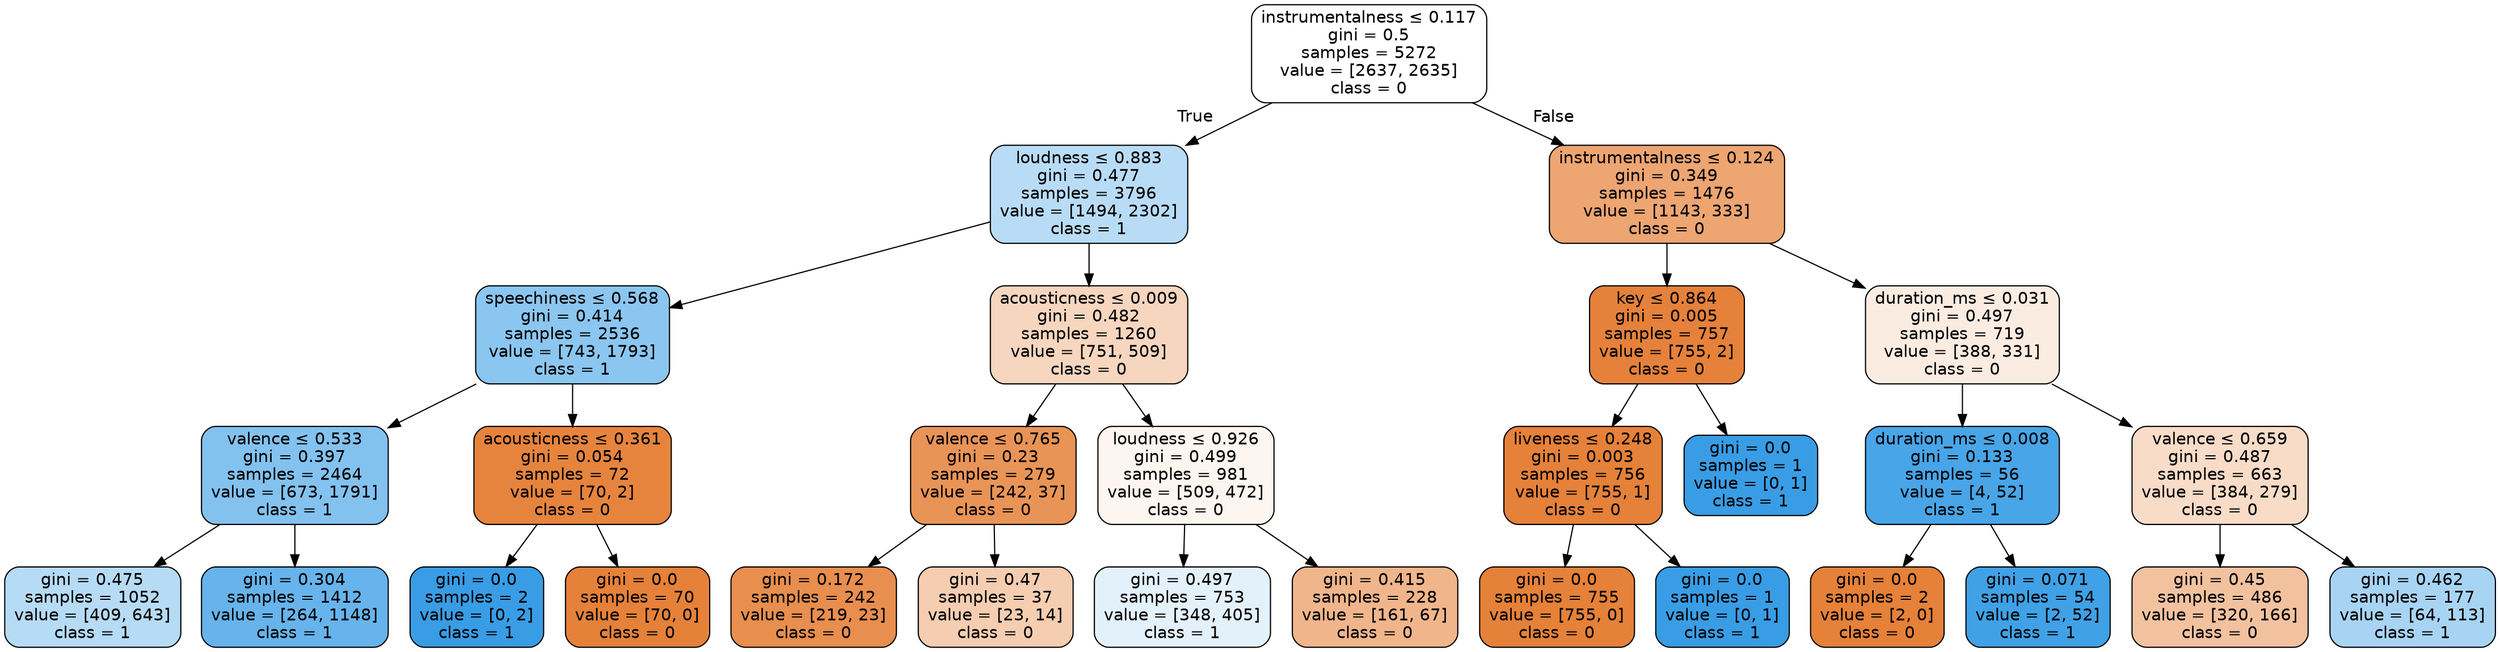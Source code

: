 digraph Tree {
node [shape=box, style="filled, rounded", color="black", fontname=helvetica] ;
edge [fontname=helvetica] ;
0 [label=<instrumentalness &le; 0.117<br/>gini = 0.5<br/>samples = 5272<br/>value = [2637, 2635]<br/>class = 0>, fillcolor="#e5813900"] ;
1 [label=<loudness &le; 0.883<br/>gini = 0.477<br/>samples = 3796<br/>value = [1494, 2302]<br/>class = 1>, fillcolor="#399de55a"] ;
0 -> 1 [labeldistance=2.5, labelangle=45, headlabel="True"] ;
2 [label=<speechiness &le; 0.568<br/>gini = 0.414<br/>samples = 2536<br/>value = [743, 1793]<br/>class = 1>, fillcolor="#399de595"] ;
1 -> 2 ;
3 [label=<valence &le; 0.533<br/>gini = 0.397<br/>samples = 2464<br/>value = [673, 1791]<br/>class = 1>, fillcolor="#399de59f"] ;
2 -> 3 ;
4 [label=<gini = 0.475<br/>samples = 1052<br/>value = [409, 643]<br/>class = 1>, fillcolor="#399de55d"] ;
3 -> 4 ;
5 [label=<gini = 0.304<br/>samples = 1412<br/>value = [264, 1148]<br/>class = 1>, fillcolor="#399de5c4"] ;
3 -> 5 ;
6 [label=<acousticness &le; 0.361<br/>gini = 0.054<br/>samples = 72<br/>value = [70, 2]<br/>class = 0>, fillcolor="#e58139f8"] ;
2 -> 6 ;
7 [label=<gini = 0.0<br/>samples = 2<br/>value = [0, 2]<br/>class = 1>, fillcolor="#399de5ff"] ;
6 -> 7 ;
8 [label=<gini = 0.0<br/>samples = 70<br/>value = [70, 0]<br/>class = 0>, fillcolor="#e58139ff"] ;
6 -> 8 ;
9 [label=<acousticness &le; 0.009<br/>gini = 0.482<br/>samples = 1260<br/>value = [751, 509]<br/>class = 0>, fillcolor="#e5813952"] ;
1 -> 9 ;
10 [label=<valence &le; 0.765<br/>gini = 0.23<br/>samples = 279<br/>value = [242, 37]<br/>class = 0>, fillcolor="#e58139d8"] ;
9 -> 10 ;
11 [label=<gini = 0.172<br/>samples = 242<br/>value = [219, 23]<br/>class = 0>, fillcolor="#e58139e4"] ;
10 -> 11 ;
12 [label=<gini = 0.47<br/>samples = 37<br/>value = [23, 14]<br/>class = 0>, fillcolor="#e5813964"] ;
10 -> 12 ;
13 [label=<loudness &le; 0.926<br/>gini = 0.499<br/>samples = 981<br/>value = [509, 472]<br/>class = 0>, fillcolor="#e5813913"] ;
9 -> 13 ;
14 [label=<gini = 0.497<br/>samples = 753<br/>value = [348, 405]<br/>class = 1>, fillcolor="#399de524"] ;
13 -> 14 ;
15 [label=<gini = 0.415<br/>samples = 228<br/>value = [161, 67]<br/>class = 0>, fillcolor="#e5813995"] ;
13 -> 15 ;
16 [label=<instrumentalness &le; 0.124<br/>gini = 0.349<br/>samples = 1476<br/>value = [1143, 333]<br/>class = 0>, fillcolor="#e58139b5"] ;
0 -> 16 [labeldistance=2.5, labelangle=-45, headlabel="False"] ;
17 [label=<key &le; 0.864<br/>gini = 0.005<br/>samples = 757<br/>value = [755, 2]<br/>class = 0>, fillcolor="#e58139fe"] ;
16 -> 17 ;
18 [label=<liveness &le; 0.248<br/>gini = 0.003<br/>samples = 756<br/>value = [755, 1]<br/>class = 0>, fillcolor="#e58139ff"] ;
17 -> 18 ;
19 [label=<gini = 0.0<br/>samples = 755<br/>value = [755, 0]<br/>class = 0>, fillcolor="#e58139ff"] ;
18 -> 19 ;
20 [label=<gini = 0.0<br/>samples = 1<br/>value = [0, 1]<br/>class = 1>, fillcolor="#399de5ff"] ;
18 -> 20 ;
21 [label=<gini = 0.0<br/>samples = 1<br/>value = [0, 1]<br/>class = 1>, fillcolor="#399de5ff"] ;
17 -> 21 ;
22 [label=<duration_ms &le; 0.031<br/>gini = 0.497<br/>samples = 719<br/>value = [388, 331]<br/>class = 0>, fillcolor="#e5813925"] ;
16 -> 22 ;
23 [label=<duration_ms &le; 0.008<br/>gini = 0.133<br/>samples = 56<br/>value = [4, 52]<br/>class = 1>, fillcolor="#399de5eb"] ;
22 -> 23 ;
24 [label=<gini = 0.0<br/>samples = 2<br/>value = [2, 0]<br/>class = 0>, fillcolor="#e58139ff"] ;
23 -> 24 ;
25 [label=<gini = 0.071<br/>samples = 54<br/>value = [2, 52]<br/>class = 1>, fillcolor="#399de5f5"] ;
23 -> 25 ;
26 [label=<valence &le; 0.659<br/>gini = 0.487<br/>samples = 663<br/>value = [384, 279]<br/>class = 0>, fillcolor="#e5813946"] ;
22 -> 26 ;
27 [label=<gini = 0.45<br/>samples = 486<br/>value = [320, 166]<br/>class = 0>, fillcolor="#e581397b"] ;
26 -> 27 ;
28 [label=<gini = 0.462<br/>samples = 177<br/>value = [64, 113]<br/>class = 1>, fillcolor="#399de56f"] ;
26 -> 28 ;
}